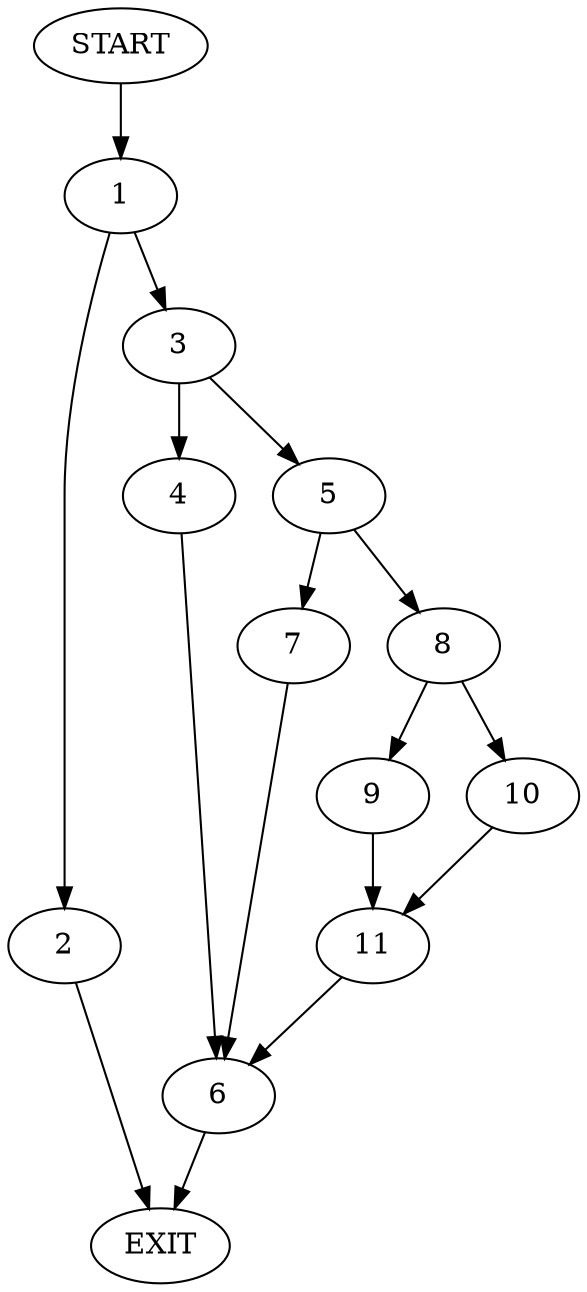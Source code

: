 digraph {
0 [label="START"]
12 [label="EXIT"]
0 -> 1
1 -> 2
1 -> 3
2 -> 12
3 -> 4
3 -> 5
4 -> 6
5 -> 7
5 -> 8
6 -> 12
8 -> 9
8 -> 10
7 -> 6
10 -> 11
9 -> 11
11 -> 6
}

